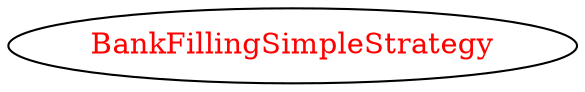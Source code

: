 digraph dependencyGraph {
 concentrate=true;
 ranksep="2.0";
 rankdir="LR"; 
 splines="ortho";
"BankFillingSimpleStrategy" [fontcolor="red"];
}